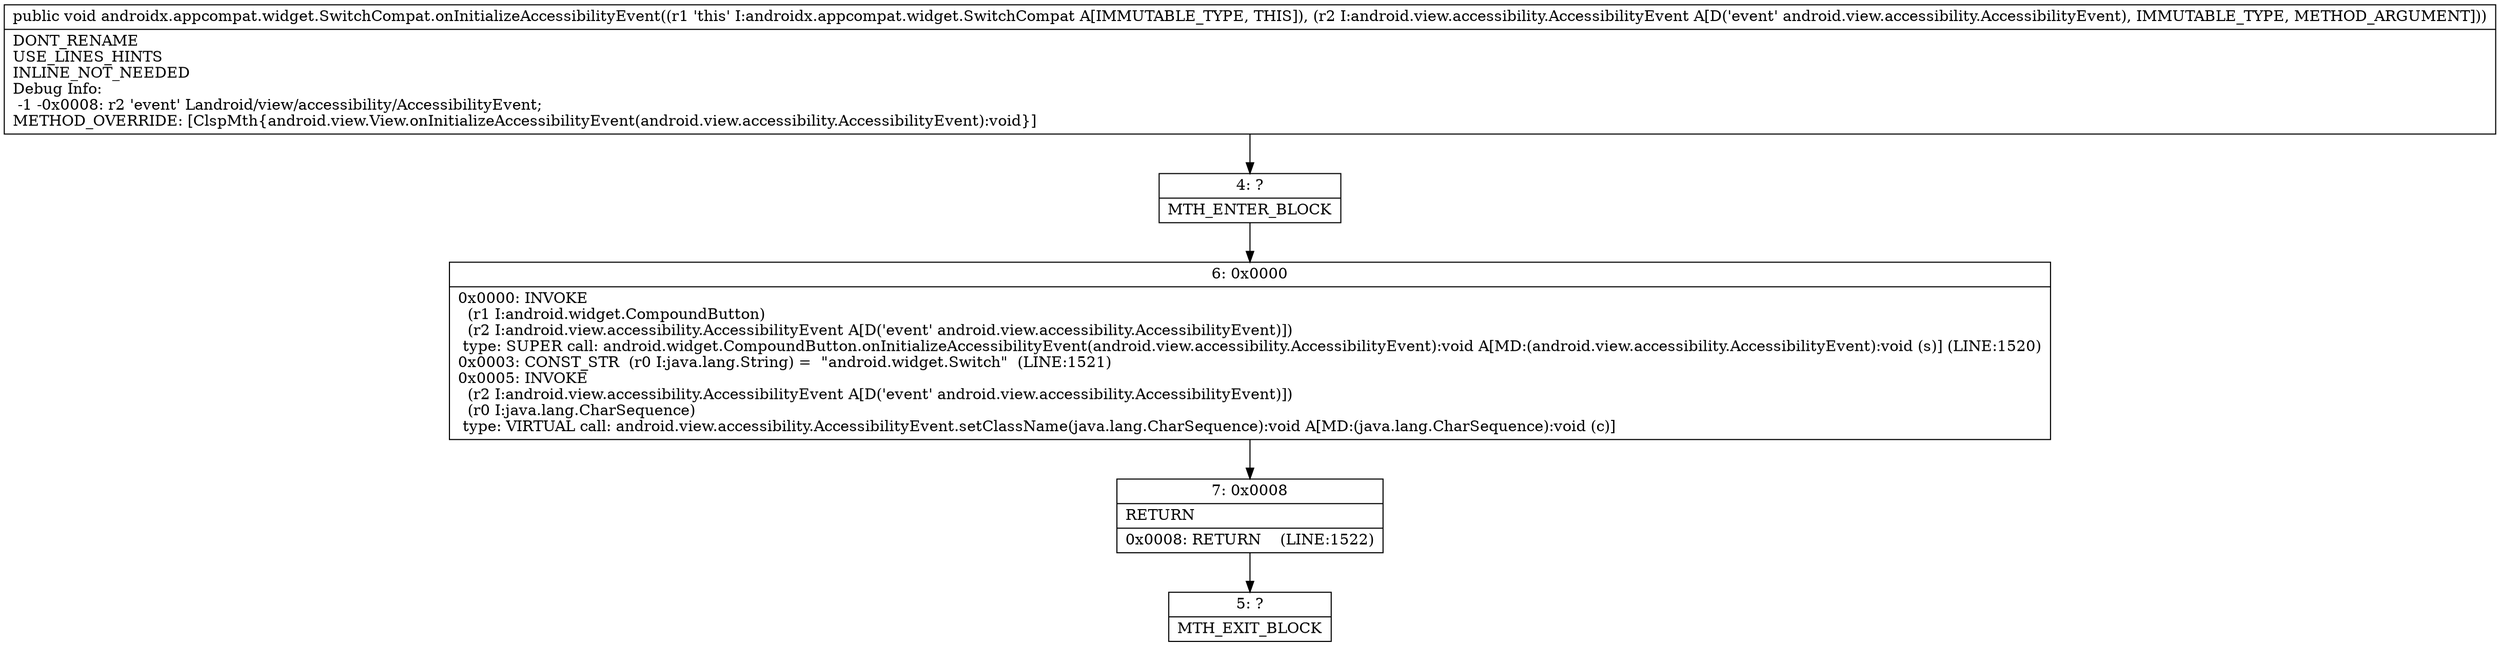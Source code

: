 digraph "CFG forandroidx.appcompat.widget.SwitchCompat.onInitializeAccessibilityEvent(Landroid\/view\/accessibility\/AccessibilityEvent;)V" {
Node_4 [shape=record,label="{4\:\ ?|MTH_ENTER_BLOCK\l}"];
Node_6 [shape=record,label="{6\:\ 0x0000|0x0000: INVOKE  \l  (r1 I:android.widget.CompoundButton)\l  (r2 I:android.view.accessibility.AccessibilityEvent A[D('event' android.view.accessibility.AccessibilityEvent)])\l type: SUPER call: android.widget.CompoundButton.onInitializeAccessibilityEvent(android.view.accessibility.AccessibilityEvent):void A[MD:(android.view.accessibility.AccessibilityEvent):void (s)] (LINE:1520)\l0x0003: CONST_STR  (r0 I:java.lang.String) =  \"android.widget.Switch\"  (LINE:1521)\l0x0005: INVOKE  \l  (r2 I:android.view.accessibility.AccessibilityEvent A[D('event' android.view.accessibility.AccessibilityEvent)])\l  (r0 I:java.lang.CharSequence)\l type: VIRTUAL call: android.view.accessibility.AccessibilityEvent.setClassName(java.lang.CharSequence):void A[MD:(java.lang.CharSequence):void (c)]\l}"];
Node_7 [shape=record,label="{7\:\ 0x0008|RETURN\l|0x0008: RETURN    (LINE:1522)\l}"];
Node_5 [shape=record,label="{5\:\ ?|MTH_EXIT_BLOCK\l}"];
MethodNode[shape=record,label="{public void androidx.appcompat.widget.SwitchCompat.onInitializeAccessibilityEvent((r1 'this' I:androidx.appcompat.widget.SwitchCompat A[IMMUTABLE_TYPE, THIS]), (r2 I:android.view.accessibility.AccessibilityEvent A[D('event' android.view.accessibility.AccessibilityEvent), IMMUTABLE_TYPE, METHOD_ARGUMENT]))  | DONT_RENAME\lUSE_LINES_HINTS\lINLINE_NOT_NEEDED\lDebug Info:\l  \-1 \-0x0008: r2 'event' Landroid\/view\/accessibility\/AccessibilityEvent;\lMETHOD_OVERRIDE: [ClspMth\{android.view.View.onInitializeAccessibilityEvent(android.view.accessibility.AccessibilityEvent):void\}]\l}"];
MethodNode -> Node_4;Node_4 -> Node_6;
Node_6 -> Node_7;
Node_7 -> Node_5;
}

